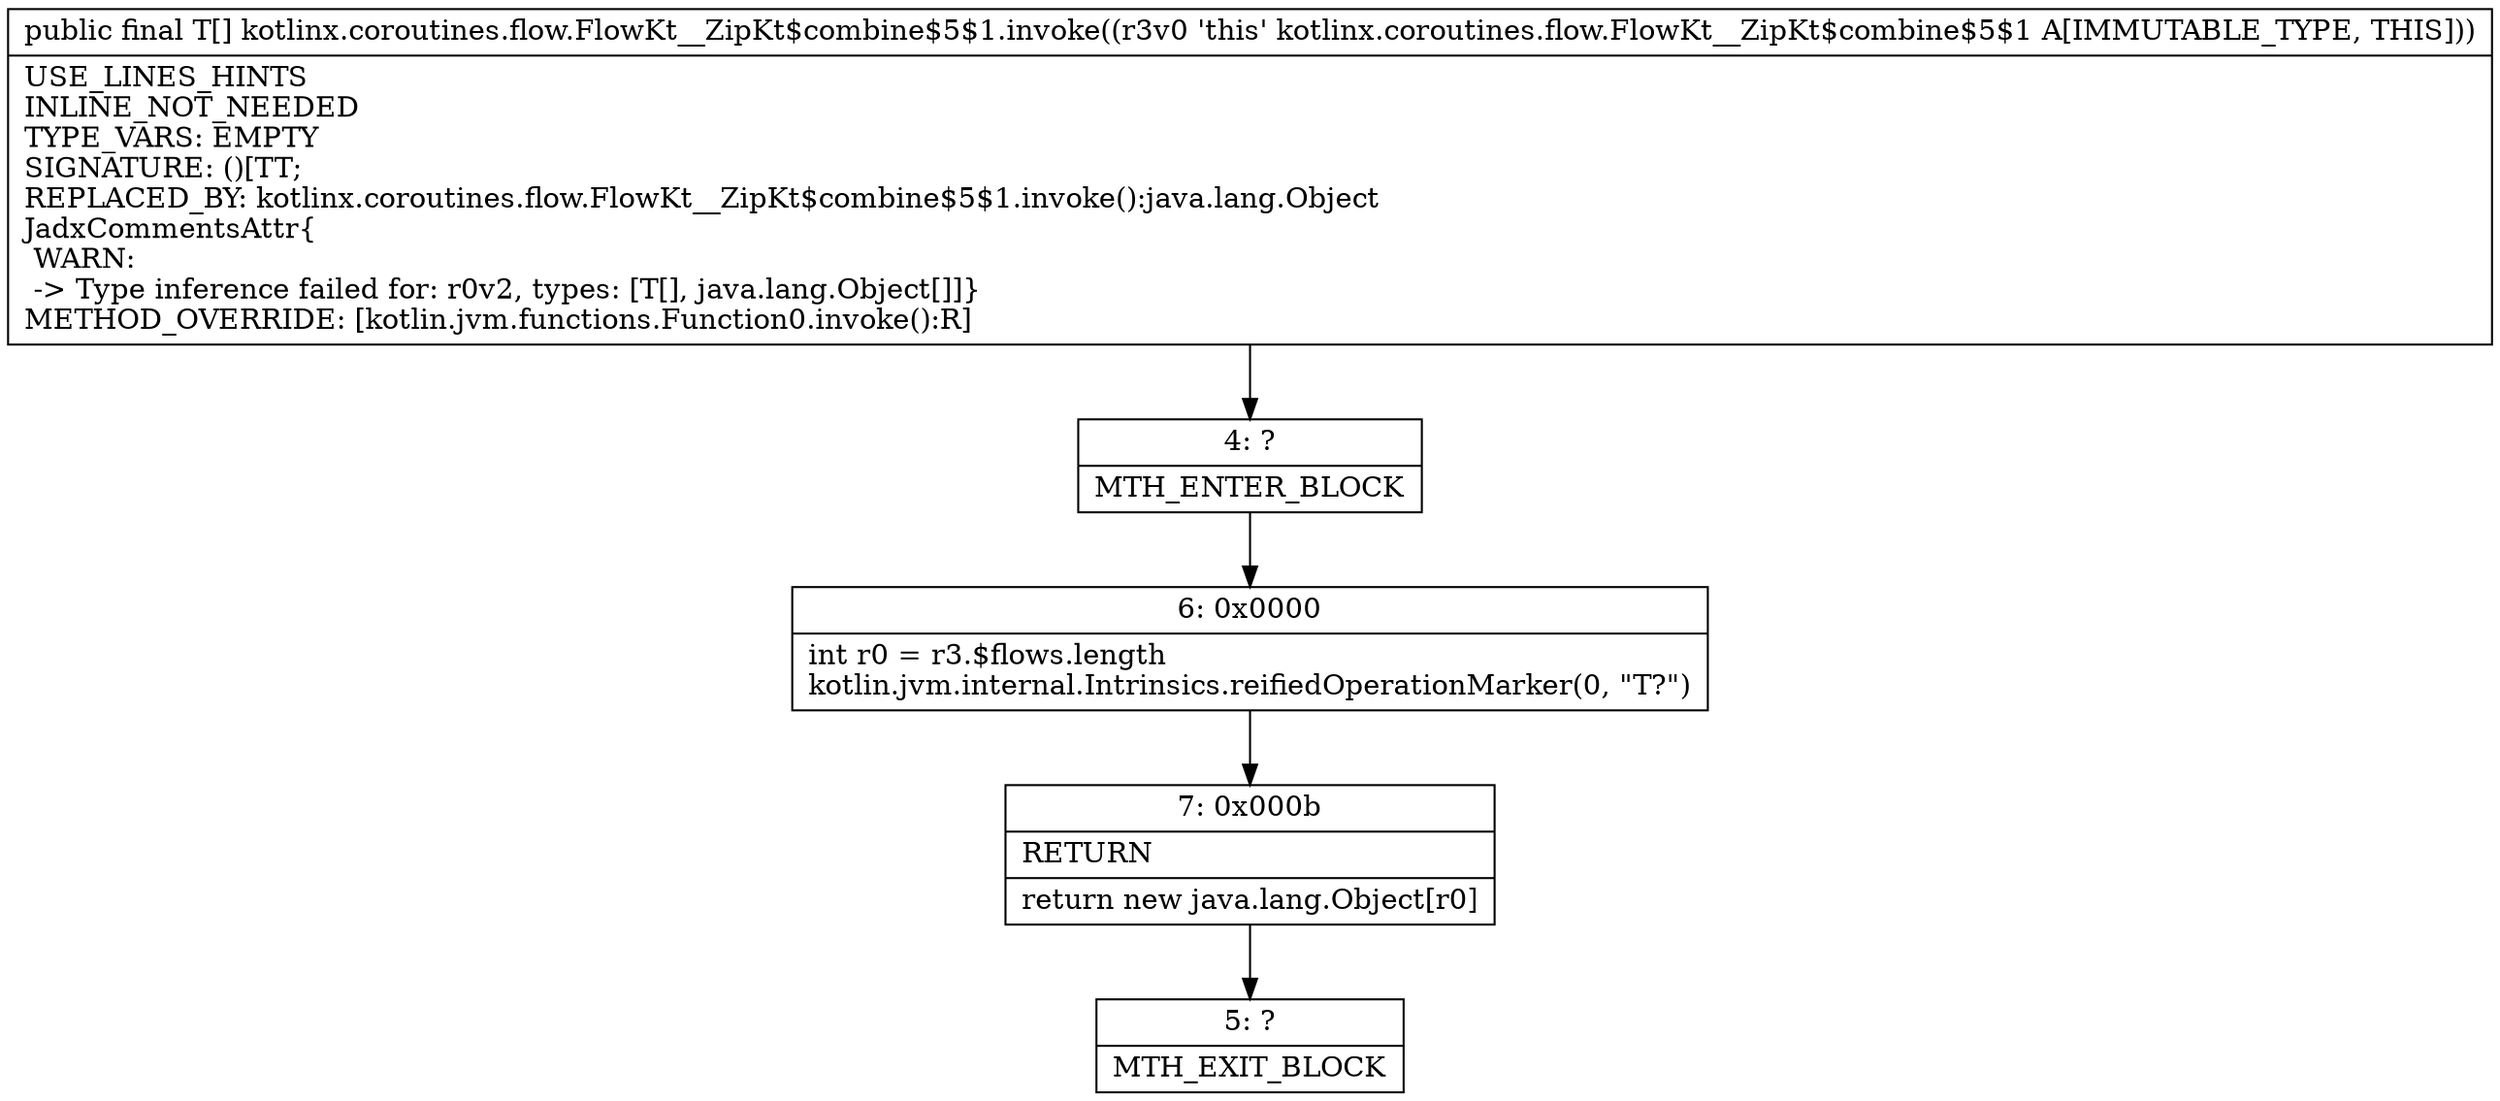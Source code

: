 digraph "CFG forkotlinx.coroutines.flow.FlowKt__ZipKt$combine$5$1.invoke()[Ljava\/lang\/Object;" {
Node_4 [shape=record,label="{4\:\ ?|MTH_ENTER_BLOCK\l}"];
Node_6 [shape=record,label="{6\:\ 0x0000|int r0 = r3.$flows.length\lkotlin.jvm.internal.Intrinsics.reifiedOperationMarker(0, \"T?\")\l}"];
Node_7 [shape=record,label="{7\:\ 0x000b|RETURN\l|return new java.lang.Object[r0]\l}"];
Node_5 [shape=record,label="{5\:\ ?|MTH_EXIT_BLOCK\l}"];
MethodNode[shape=record,label="{public final T[] kotlinx.coroutines.flow.FlowKt__ZipKt$combine$5$1.invoke((r3v0 'this' kotlinx.coroutines.flow.FlowKt__ZipKt$combine$5$1 A[IMMUTABLE_TYPE, THIS]))  | USE_LINES_HINTS\lINLINE_NOT_NEEDED\lTYPE_VARS: EMPTY\lSIGNATURE: ()[TT;\lREPLACED_BY: kotlinx.coroutines.flow.FlowKt__ZipKt$combine$5$1.invoke():java.lang.Object\lJadxCommentsAttr\{\l WARN: \l \-\> Type inference failed for: r0v2, types: [T[], java.lang.Object[]]\}\lMETHOD_OVERRIDE: [kotlin.jvm.functions.Function0.invoke():R]\l}"];
MethodNode -> Node_4;Node_4 -> Node_6;
Node_6 -> Node_7;
Node_7 -> Node_5;
}

